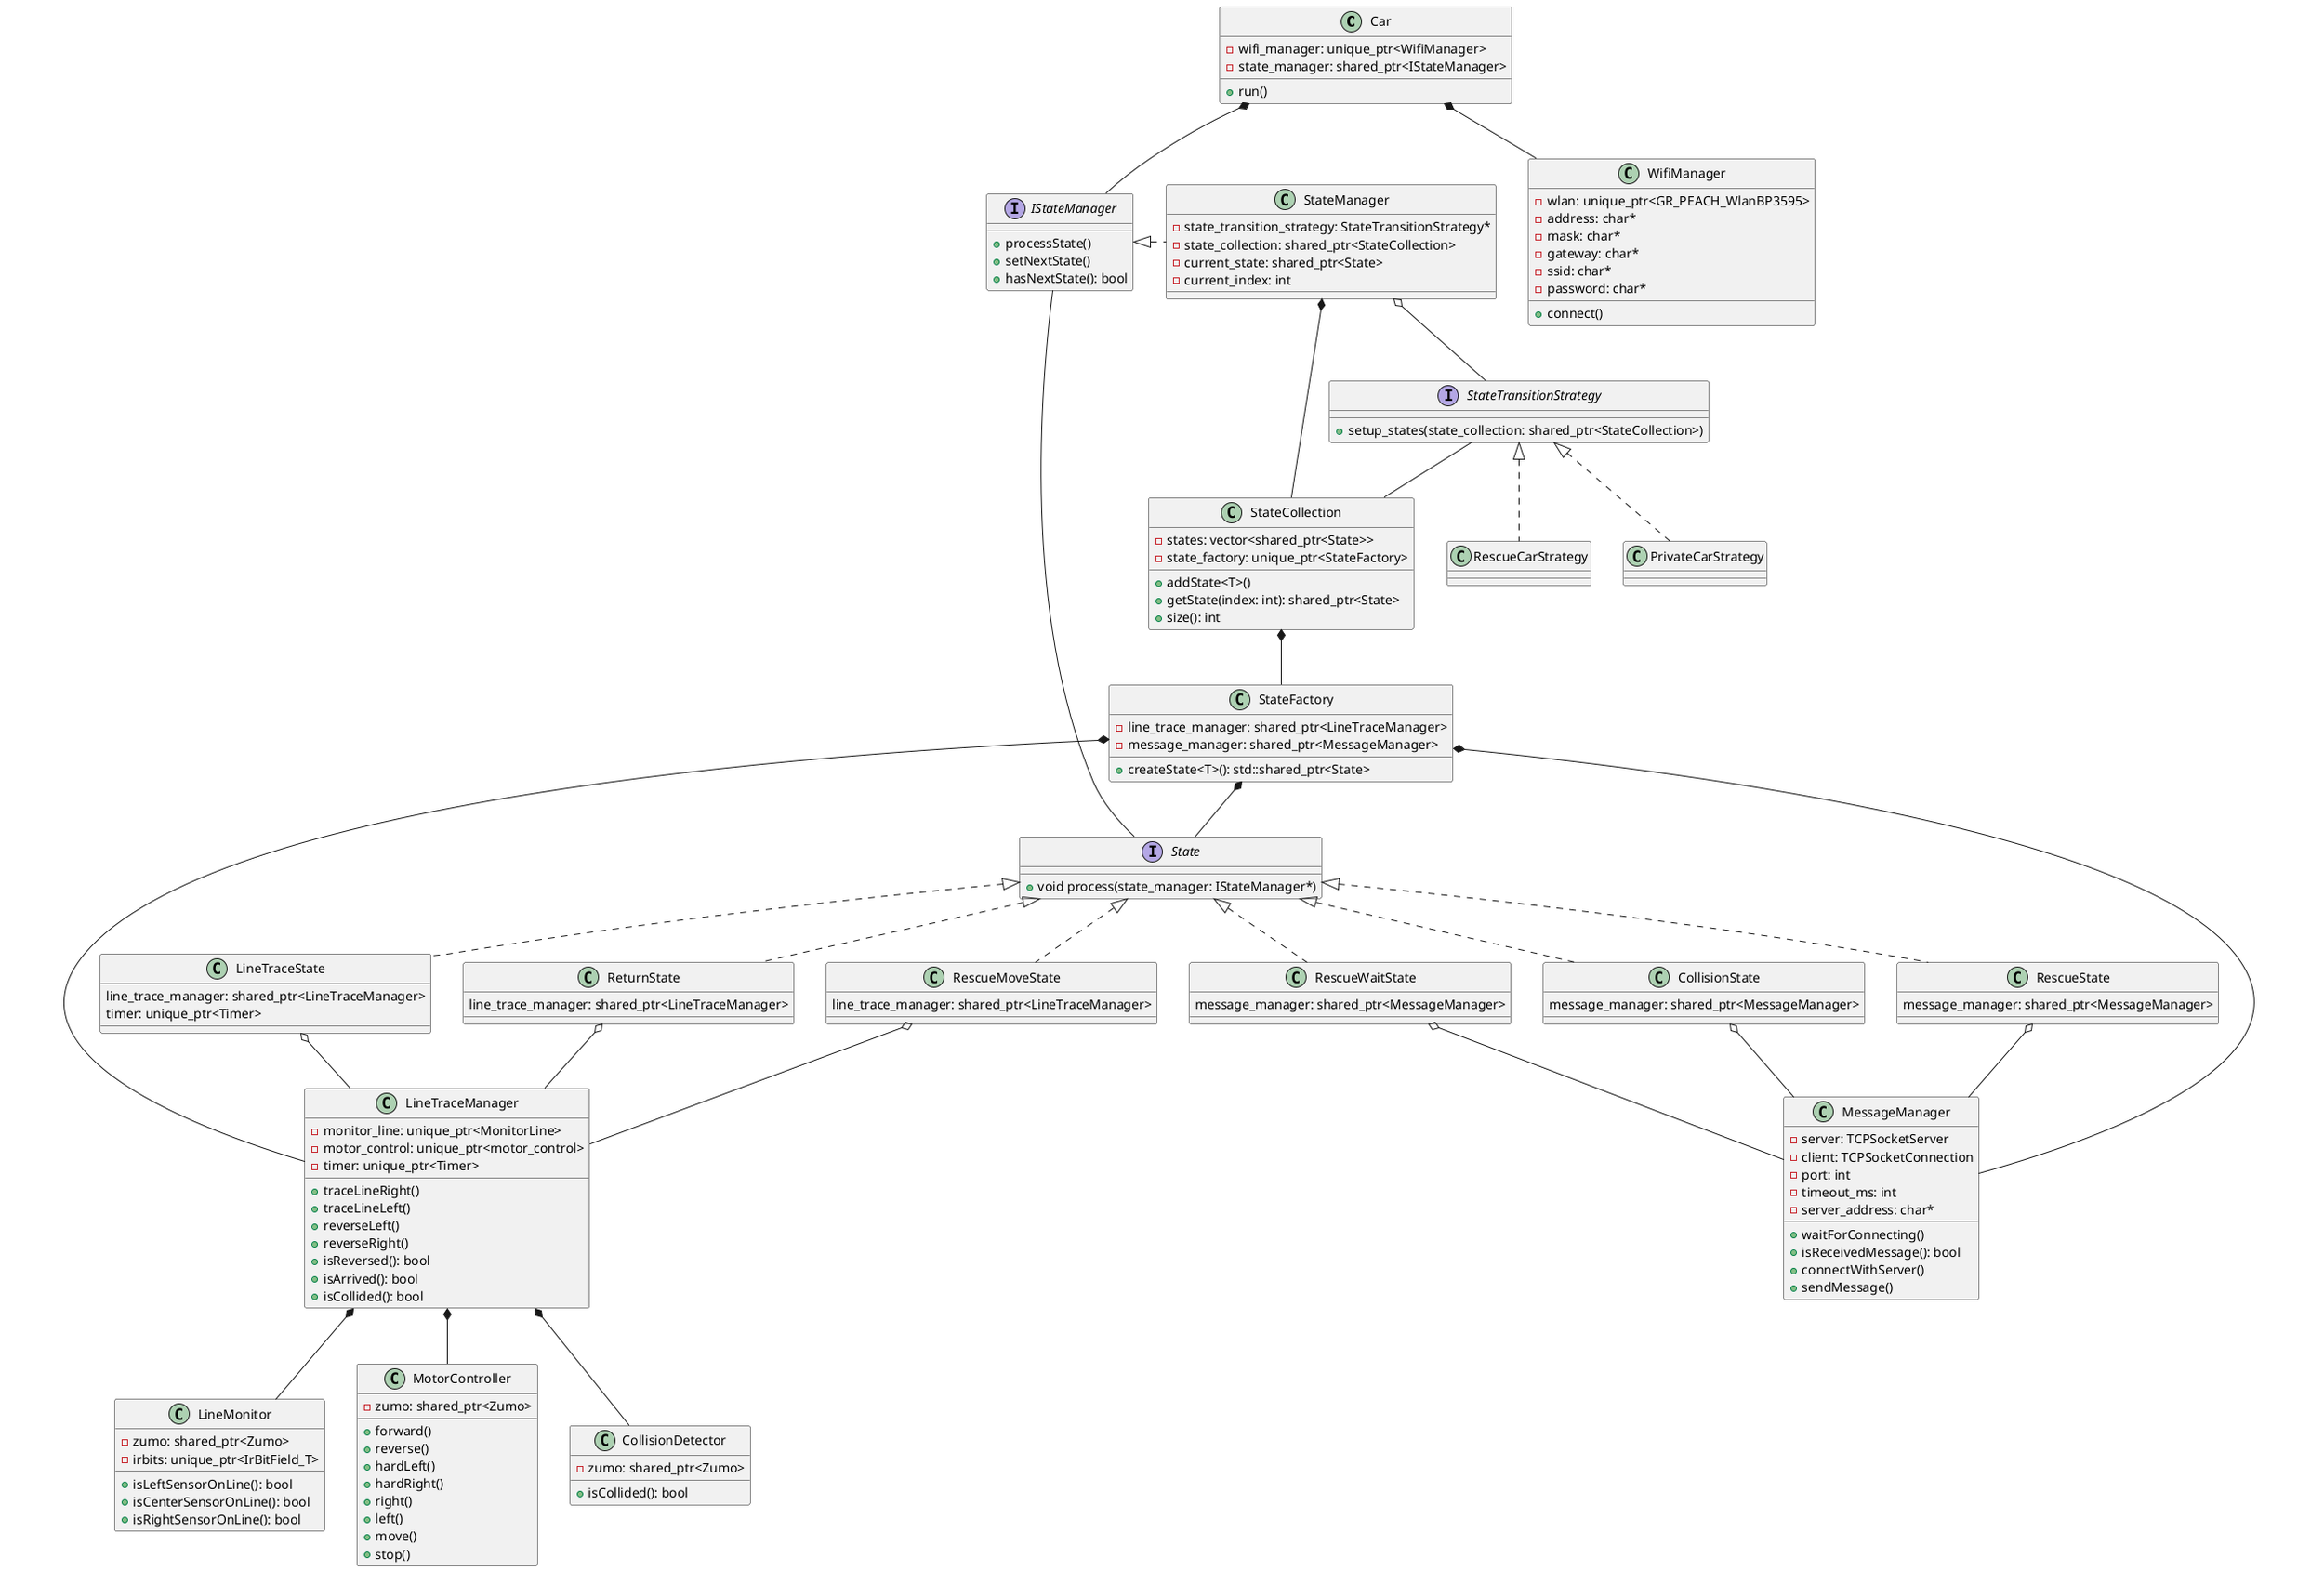 @startuml rescue-system

class Car {
    -wifi_manager: unique_ptr<WifiManager>
    -state_manager: shared_ptr<IStateManager>

    +run()
}

Car *-- WifiManager

class WifiManager {
    -wlan: unique_ptr<GR_PEACH_WlanBP3595>
    -address: char*
    -mask: char*
    -gateway: char*
    -ssid: char*
    -password: char*

    +connect()
}

Car *-- IStateManager

interface IStateManager {
    +processState()
    +setNextState()
    +hasNextState(): bool
}

IStateManager <|.right. StateManager

class StateManager {
    -state_transition_strategy: StateTransitionStrategy*
    -state_collection: shared_ptr<StateCollection>
    -current_state: shared_ptr<State>
    -current_index: int
}

StateManager o-- StateTransitionStrategy

interface StateTransitionStrategy {
    +setup_states(state_collection: shared_ptr<StateCollection>)
}

StateTransitionStrategy <|.. PrivateCarStrategy
StateTransitionStrategy <|.. RescueCarStrategy

class PrivateCarStrategy {}
class RescueCarStrategy {}


StateManager *-- StateCollection
StateTransitionStrategy -- StateCollection

class StateCollection {
    -states: vector<shared_ptr<State>>
    -state_factory: unique_ptr<StateFactory>

    +addState<T>()
    +getState(index: int): shared_ptr<State>
    +size(): int
}

StateCollection *-- StateFactory

class StateFactory {
    -line_trace_manager: shared_ptr<LineTraceManager>
    -message_manager: shared_ptr<MessageManager>
    +createState<T>(): std::shared_ptr<State>
}

StateFactory *-- State
StateFactory *-- LineTraceManager
StateFactory *-- MessageManager

interface State {
    +void process(state_manager: IStateManager*)
}

State -- IStateManager
State <|.. LineTraceState
State <|.. CollisionState
State <|.. ReturnState
State <|.. RescueState
State <|.. RescueMoveState
State <|.. RescueWaitState

class LineTraceState {
    line_trace_manager: shared_ptr<LineTraceManager>
    timer: unique_ptr<Timer>
}

LineTraceState o-- LineTraceManager

class CollisionState {
    message_manager: shared_ptr<MessageManager>
}

CollisionState o-- MessageManager

class ReturnState {
    line_trace_manager: shared_ptr<LineTraceManager>
}

ReturnState o-- LineTraceManager

class RescueState {
    message_manager: shared_ptr<MessageManager>
}

RescueState o-- MessageManager

class RescueMoveState {
    line_trace_manager: shared_ptr<LineTraceManager>
}

RescueMoveState o-- LineTraceManager

class RescueWaitState {
    message_manager: shared_ptr<MessageManager>
}

RescueWaitState o-- MessageManager

class LineTraceManager {
    -monitor_line: unique_ptr<MonitorLine>
    -motor_control: unique_ptr<motor_control>
    -timer: unique_ptr<Timer>

    +traceLineRight()
    +traceLineLeft()
    +reverseLeft()
    +reverseRight()
    +isReversed(): bool
    +isArrived(): bool
    +isCollided(): bool
}

LineTraceManager *-- LineMonitor
LineTraceManager *-- MotorController
LineTraceManager *-- CollisionDetector

class LineMonitor {
    -zumo: shared_ptr<Zumo>
    -irbits: unique_ptr<IrBitField_T>

    +isLeftSensorOnLine(): bool
    +isCenterSensorOnLine(): bool
    +isRightSensorOnLine(): bool
}

class MotorController {
    -zumo: shared_ptr<Zumo>

    +forward()
    +reverse()
    +hardLeft()
    +hardRight()
    +right()
    +left()
    +move()
    +stop()
}

class CollisionDetector {
    -zumo: shared_ptr<Zumo>

    +isCollided(): bool
}

class MessageManager {
    -server: TCPSocketServer
    -client: TCPSocketConnection
    -port: int
    -timeout_ms: int
    -server_address: char*

    +waitForConnecting()
    +isReceivedMessage(): bool
    +connectWithServer()
    +sendMessage()
}

@enduml
